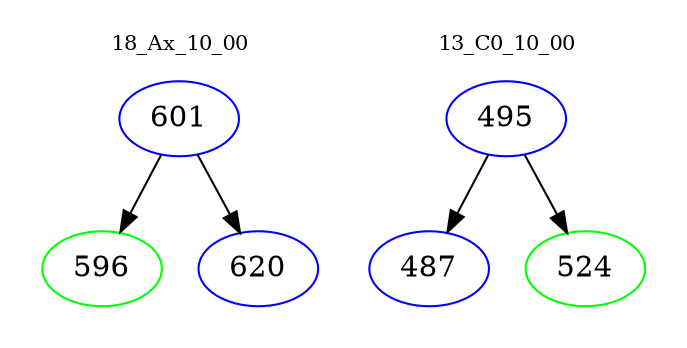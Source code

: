 digraph{
subgraph cluster_0 {
color = white
label = "18_Ax_10_00";
fontsize=10;
T0_601 [label="601", color="blue"]
T0_601 -> T0_596 [color="black"]
T0_596 [label="596", color="green"]
T0_601 -> T0_620 [color="black"]
T0_620 [label="620", color="blue"]
}
subgraph cluster_1 {
color = white
label = "13_C0_10_00";
fontsize=10;
T1_495 [label="495", color="blue"]
T1_495 -> T1_487 [color="black"]
T1_487 [label="487", color="blue"]
T1_495 -> T1_524 [color="black"]
T1_524 [label="524", color="green"]
}
}
